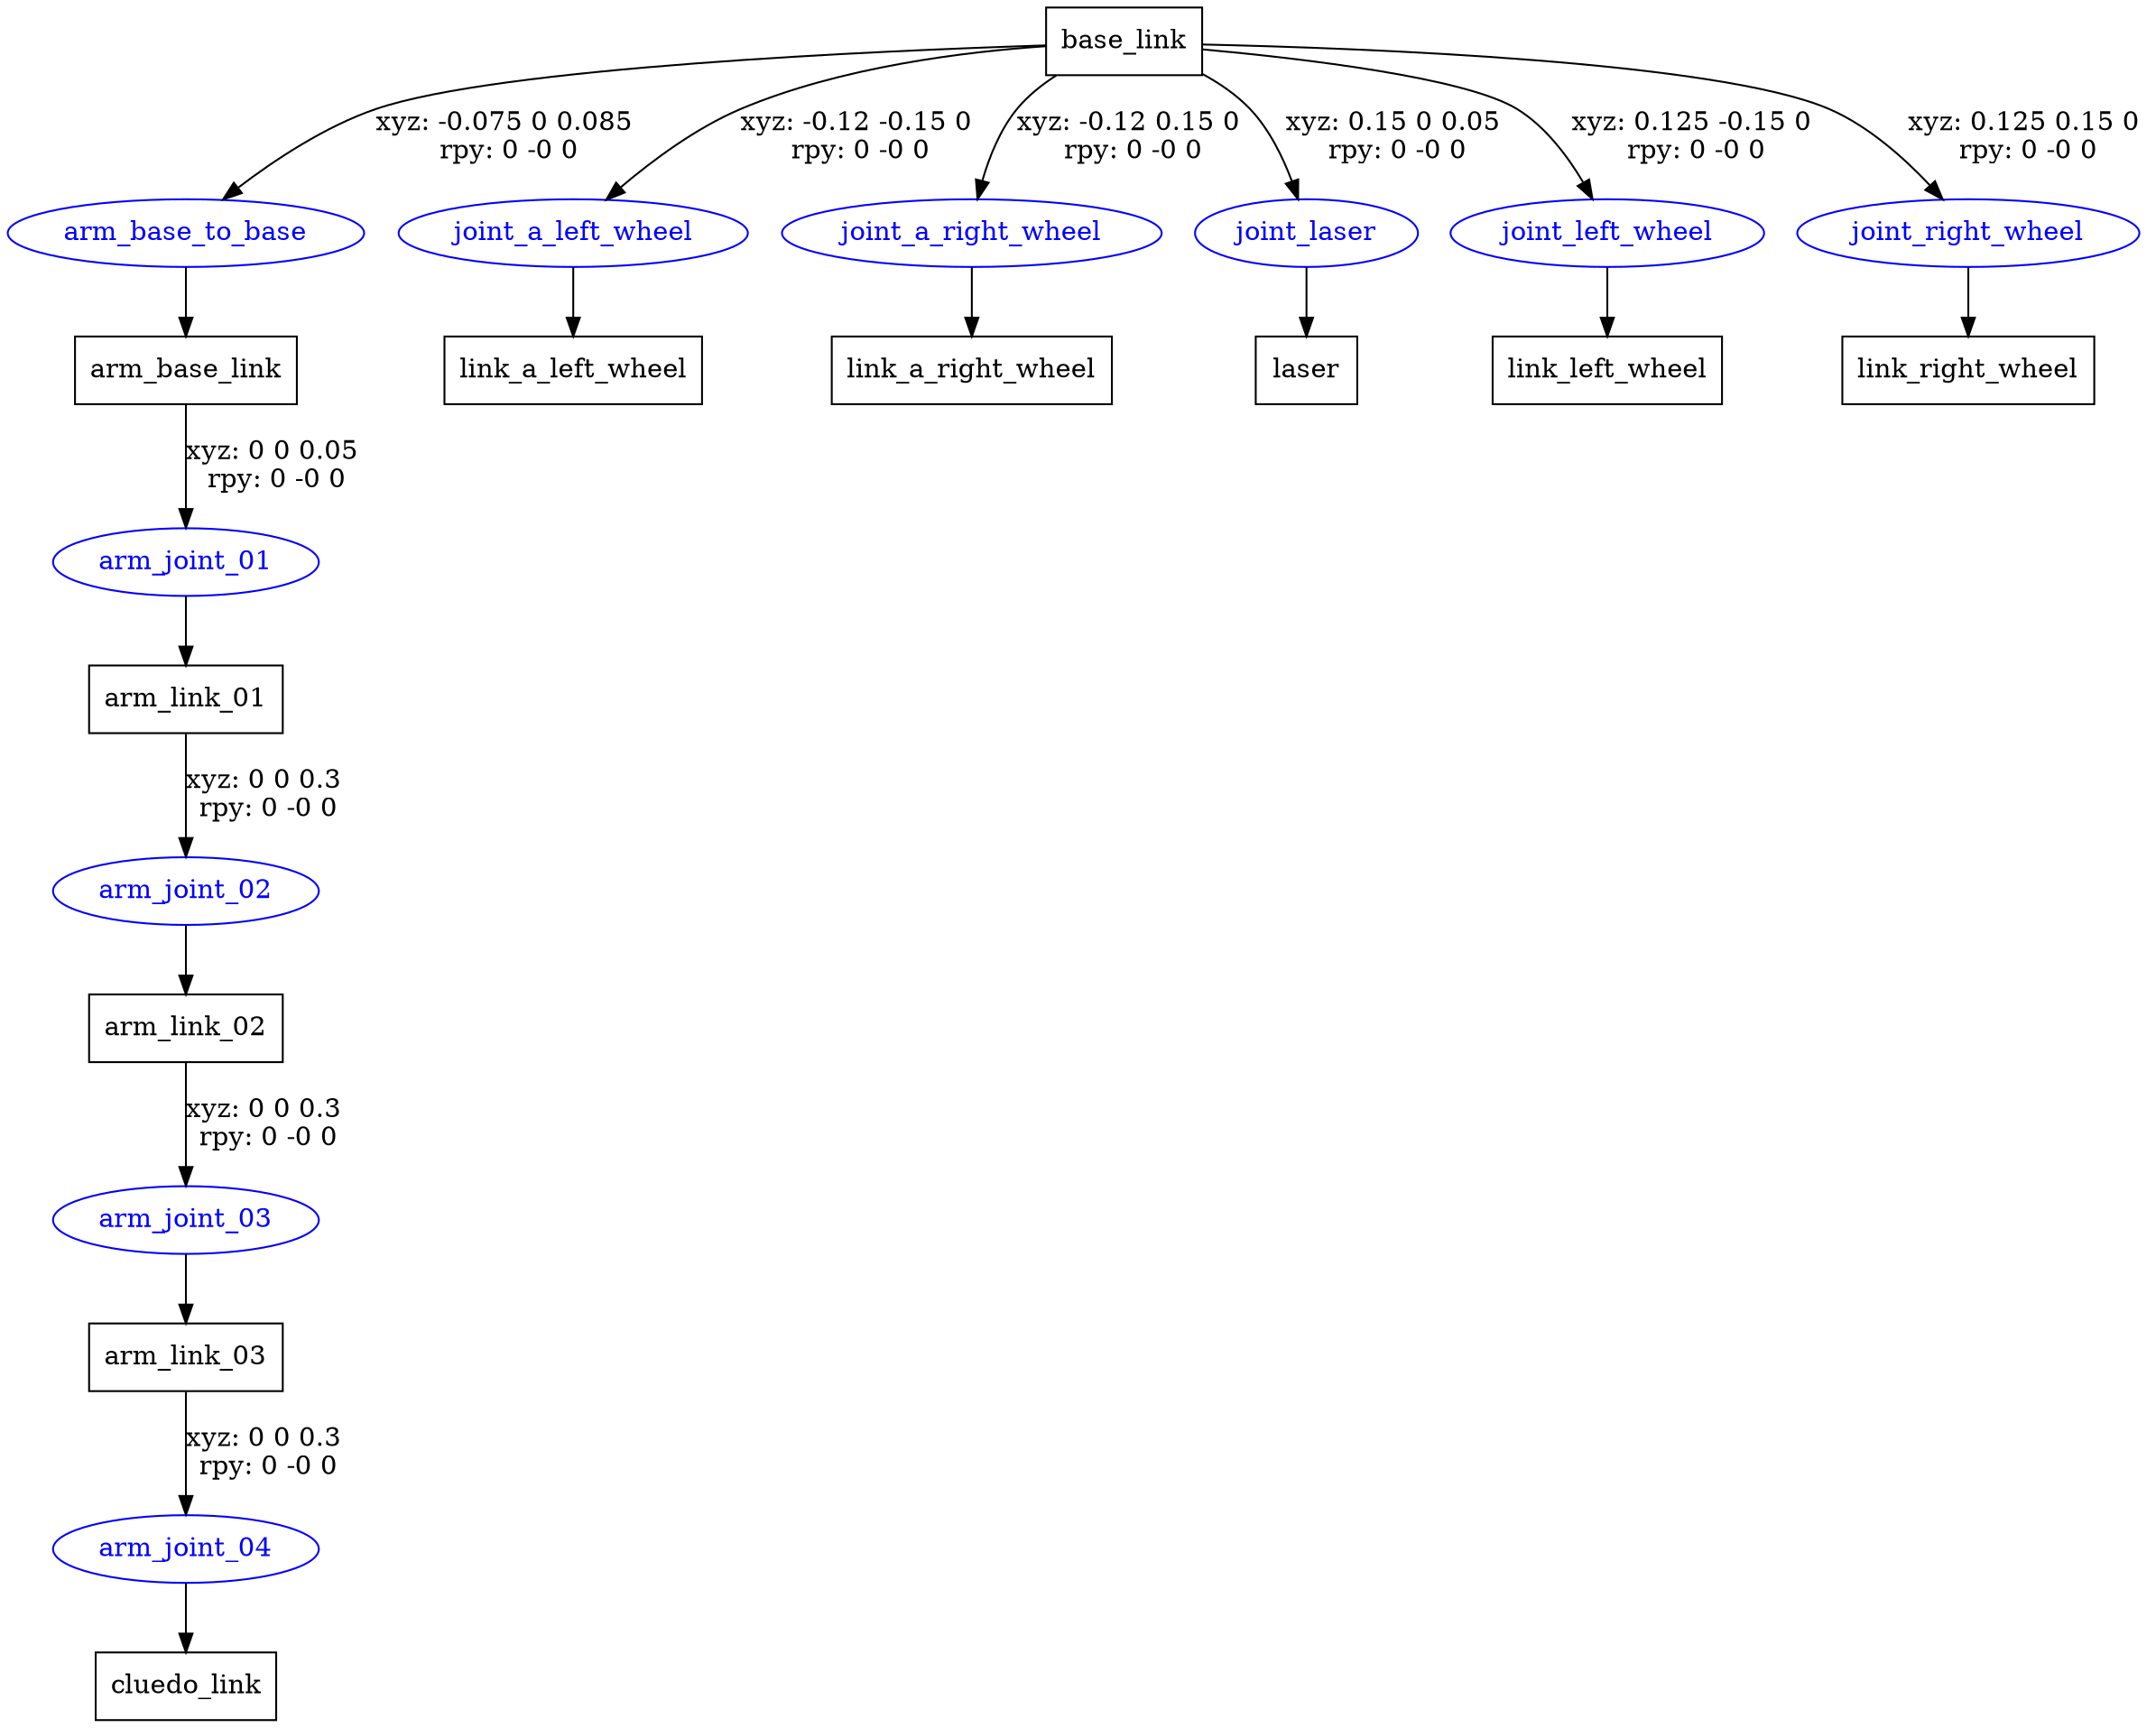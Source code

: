 digraph G {
node [shape=box];
"base_link" [label="base_link"];
"arm_base_link" [label="arm_base_link"];
"arm_link_01" [label="arm_link_01"];
"arm_link_02" [label="arm_link_02"];
"arm_link_03" [label="arm_link_03"];
"cluedo_link" [label="cluedo_link"];
"link_a_left_wheel" [label="link_a_left_wheel"];
"link_a_right_wheel" [label="link_a_right_wheel"];
"laser" [label="laser"];
"link_left_wheel" [label="link_left_wheel"];
"link_right_wheel" [label="link_right_wheel"];
node [shape=ellipse, color=blue, fontcolor=blue];
"base_link" -> "arm_base_to_base" [label="xyz: -0.075 0 0.085 \nrpy: 0 -0 0"]
"arm_base_to_base" -> "arm_base_link"
"arm_base_link" -> "arm_joint_01" [label="xyz: 0 0 0.05 \nrpy: 0 -0 0"]
"arm_joint_01" -> "arm_link_01"
"arm_link_01" -> "arm_joint_02" [label="xyz: 0 0 0.3 \nrpy: 0 -0 0"]
"arm_joint_02" -> "arm_link_02"
"arm_link_02" -> "arm_joint_03" [label="xyz: 0 0 0.3 \nrpy: 0 -0 0"]
"arm_joint_03" -> "arm_link_03"
"arm_link_03" -> "arm_joint_04" [label="xyz: 0 0 0.3 \nrpy: 0 -0 0"]
"arm_joint_04" -> "cluedo_link"
"base_link" -> "joint_a_left_wheel" [label="xyz: -0.12 -0.15 0 \nrpy: 0 -0 0"]
"joint_a_left_wheel" -> "link_a_left_wheel"
"base_link" -> "joint_a_right_wheel" [label="xyz: -0.12 0.15 0 \nrpy: 0 -0 0"]
"joint_a_right_wheel" -> "link_a_right_wheel"
"base_link" -> "joint_laser" [label="xyz: 0.15 0 0.05 \nrpy: 0 -0 0"]
"joint_laser" -> "laser"
"base_link" -> "joint_left_wheel" [label="xyz: 0.125 -0.15 0 \nrpy: 0 -0 0"]
"joint_left_wheel" -> "link_left_wheel"
"base_link" -> "joint_right_wheel" [label="xyz: 0.125 0.15 0 \nrpy: 0 -0 0"]
"joint_right_wheel" -> "link_right_wheel"
}
